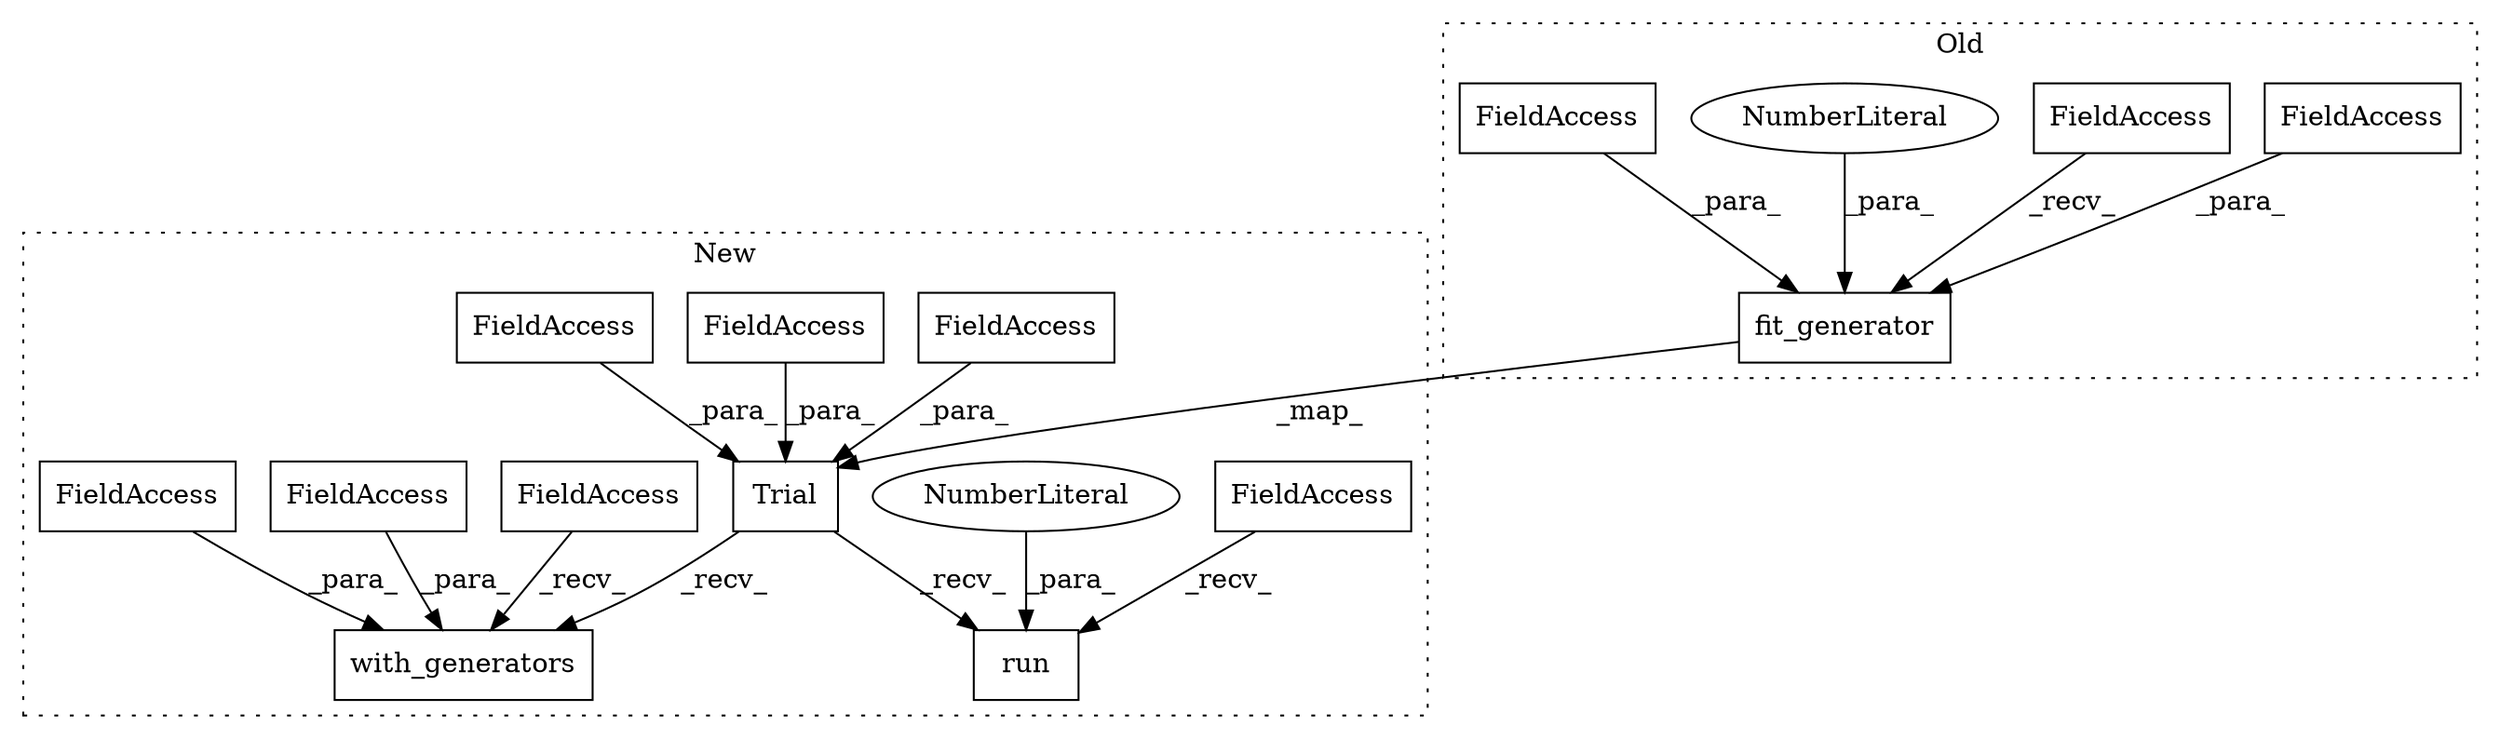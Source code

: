 digraph G {
subgraph cluster0 {
1 [label="fit_generator" a="32" s="2100,2174" l="14,1" shape="box"];
4 [label="FieldAccess" a="22" s="2114" l="8" shape="box"];
5 [label="FieldAccess" a="22" s="2082" l="17" shape="box"];
9 [label="NumberLiteral" a="34" s="2123" l="3" shape="ellipse"];
11 [label="FieldAccess" a="22" s="2127" l="6" shape="box"];
label = "Old";
style="dotted";
}
subgraph cluster1 {
2 [label="Trial" a="32" s="2249,2343" l="6,1" shape="box"];
3 [label="run" a="32" s="2435,2441" l="4,1" shape="box"];
6 [label="FieldAccess" a="22" s="2261" l="9" shape="box"];
7 [label="FieldAccess" a="22" s="2255" l="5" shape="box"];
8 [label="FieldAccess" a="22" s="2271" l="4" shape="box"];
10 [label="NumberLiteral" a="34" s="2439" l="2" shape="ellipse"];
12 [label="FieldAccess" a="22" s="2417" l="17" shape="box"];
13 [label="with_generators" a="32" s="2379,2410" l="16,1" shape="box"];
14 [label="FieldAccess" a="22" s="2361" l="17" shape="box"];
15 [label="FieldAccess" a="22" s="2404" l="6" shape="box"];
16 [label="FieldAccess" a="22" s="2395" l="8" shape="box"];
label = "New";
style="dotted";
}
1 -> 2 [label="_map_"];
2 -> 3 [label="_recv_"];
2 -> 13 [label="_recv_"];
4 -> 1 [label="_para_"];
5 -> 1 [label="_recv_"];
6 -> 2 [label="_para_"];
7 -> 2 [label="_para_"];
8 -> 2 [label="_para_"];
9 -> 1 [label="_para_"];
10 -> 3 [label="_para_"];
11 -> 1 [label="_para_"];
12 -> 3 [label="_recv_"];
14 -> 13 [label="_recv_"];
15 -> 13 [label="_para_"];
16 -> 13 [label="_para_"];
}